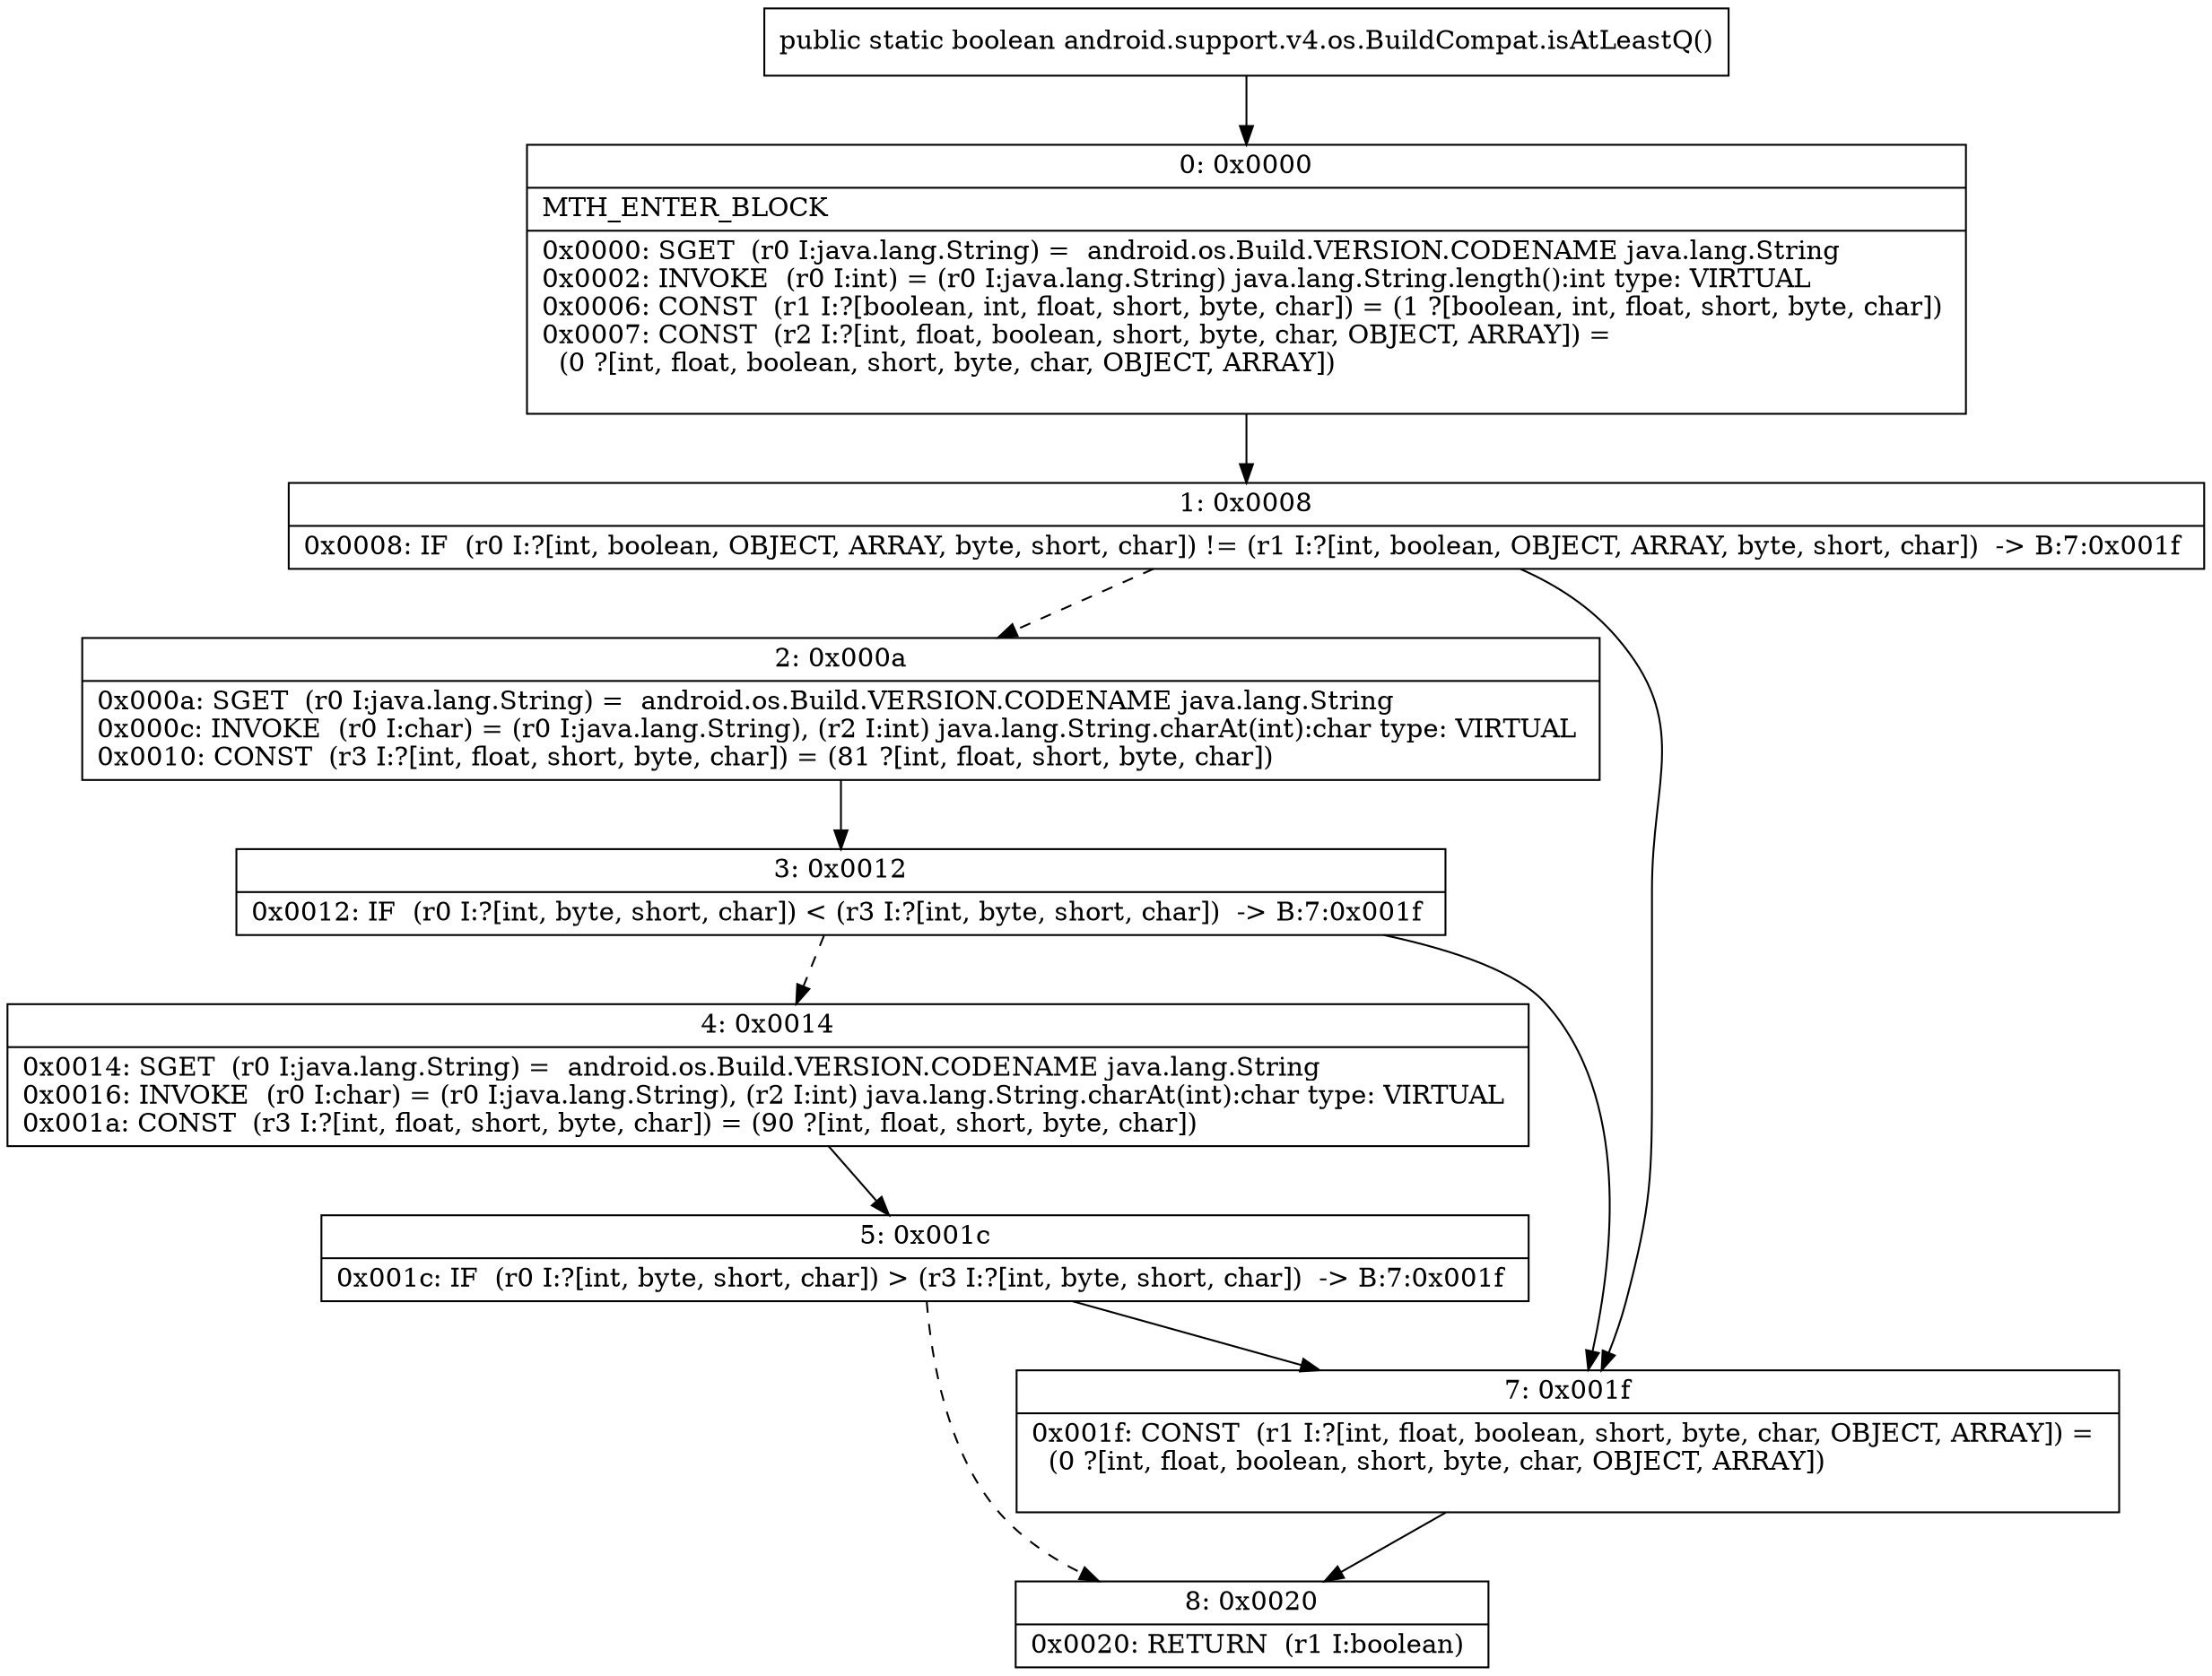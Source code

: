 digraph "CFG forandroid.support.v4.os.BuildCompat.isAtLeastQ()Z" {
Node_0 [shape=record,label="{0\:\ 0x0000|MTH_ENTER_BLOCK\l|0x0000: SGET  (r0 I:java.lang.String) =  android.os.Build.VERSION.CODENAME java.lang.String \l0x0002: INVOKE  (r0 I:int) = (r0 I:java.lang.String) java.lang.String.length():int type: VIRTUAL \l0x0006: CONST  (r1 I:?[boolean, int, float, short, byte, char]) = (1 ?[boolean, int, float, short, byte, char]) \l0x0007: CONST  (r2 I:?[int, float, boolean, short, byte, char, OBJECT, ARRAY]) = \l  (0 ?[int, float, boolean, short, byte, char, OBJECT, ARRAY])\l \l}"];
Node_1 [shape=record,label="{1\:\ 0x0008|0x0008: IF  (r0 I:?[int, boolean, OBJECT, ARRAY, byte, short, char]) != (r1 I:?[int, boolean, OBJECT, ARRAY, byte, short, char])  \-\> B:7:0x001f \l}"];
Node_2 [shape=record,label="{2\:\ 0x000a|0x000a: SGET  (r0 I:java.lang.String) =  android.os.Build.VERSION.CODENAME java.lang.String \l0x000c: INVOKE  (r0 I:char) = (r0 I:java.lang.String), (r2 I:int) java.lang.String.charAt(int):char type: VIRTUAL \l0x0010: CONST  (r3 I:?[int, float, short, byte, char]) = (81 ?[int, float, short, byte, char]) \l}"];
Node_3 [shape=record,label="{3\:\ 0x0012|0x0012: IF  (r0 I:?[int, byte, short, char]) \< (r3 I:?[int, byte, short, char])  \-\> B:7:0x001f \l}"];
Node_4 [shape=record,label="{4\:\ 0x0014|0x0014: SGET  (r0 I:java.lang.String) =  android.os.Build.VERSION.CODENAME java.lang.String \l0x0016: INVOKE  (r0 I:char) = (r0 I:java.lang.String), (r2 I:int) java.lang.String.charAt(int):char type: VIRTUAL \l0x001a: CONST  (r3 I:?[int, float, short, byte, char]) = (90 ?[int, float, short, byte, char]) \l}"];
Node_5 [shape=record,label="{5\:\ 0x001c|0x001c: IF  (r0 I:?[int, byte, short, char]) \> (r3 I:?[int, byte, short, char])  \-\> B:7:0x001f \l}"];
Node_7 [shape=record,label="{7\:\ 0x001f|0x001f: CONST  (r1 I:?[int, float, boolean, short, byte, char, OBJECT, ARRAY]) = \l  (0 ?[int, float, boolean, short, byte, char, OBJECT, ARRAY])\l \l}"];
Node_8 [shape=record,label="{8\:\ 0x0020|0x0020: RETURN  (r1 I:boolean) \l}"];
MethodNode[shape=record,label="{public static boolean android.support.v4.os.BuildCompat.isAtLeastQ() }"];
MethodNode -> Node_0;
Node_0 -> Node_1;
Node_1 -> Node_2[style=dashed];
Node_1 -> Node_7;
Node_2 -> Node_3;
Node_3 -> Node_4[style=dashed];
Node_3 -> Node_7;
Node_4 -> Node_5;
Node_5 -> Node_7;
Node_5 -> Node_8[style=dashed];
Node_7 -> Node_8;
}

